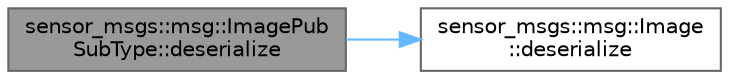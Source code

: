 digraph "sensor_msgs::msg::ImagePubSubType::deserialize"
{
 // INTERACTIVE_SVG=YES
 // LATEX_PDF_SIZE
  bgcolor="transparent";
  edge [fontname=Helvetica,fontsize=10,labelfontname=Helvetica,labelfontsize=10];
  node [fontname=Helvetica,fontsize=10,shape=box,height=0.2,width=0.4];
  rankdir="LR";
  Node1 [id="Node000001",label="sensor_msgs::msg::ImagePub\lSubType::deserialize",height=0.2,width=0.4,color="gray40", fillcolor="grey60", style="filled", fontcolor="black",tooltip=" "];
  Node1 -> Node2 [id="edge1_Node000001_Node000002",color="steelblue1",style="solid",tooltip=" "];
  Node2 [id="Node000002",label="sensor_msgs::msg::Image\l::deserialize",height=0.2,width=0.4,color="grey40", fillcolor="white", style="filled",URL="$d7/de9/classsensor__msgs_1_1msg_1_1Image.html#a37d563210fa1bd9728e2e60a0031fd71",tooltip="This function deserializes an object using CDR serialization."];
}
